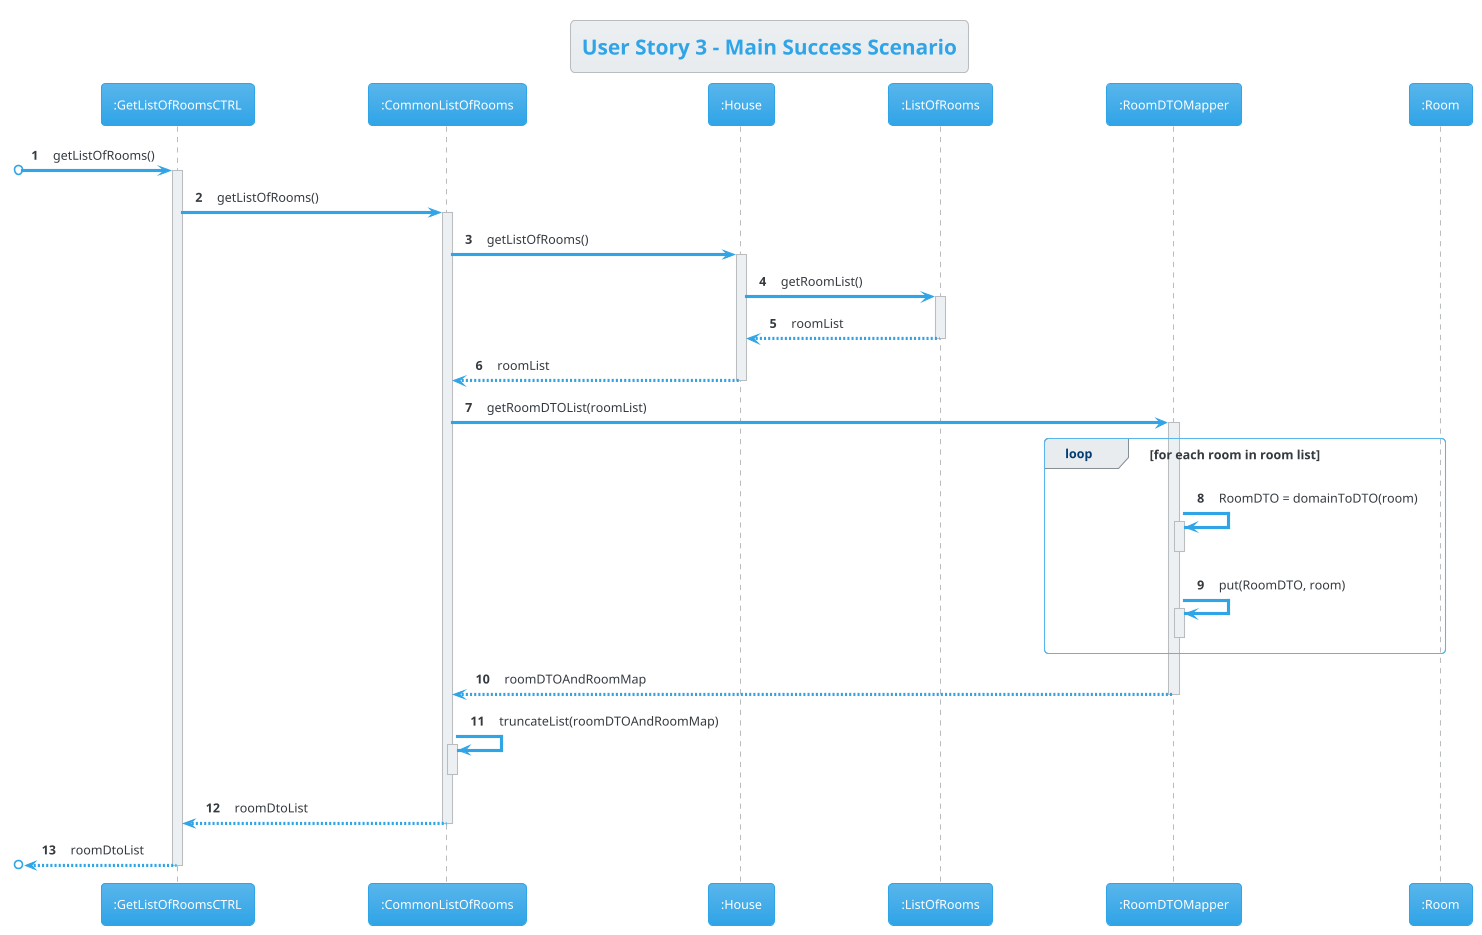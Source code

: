 @startuml
!theme cerulean
skinparam ParticipantPadding 50
autonumber
title User Story 3 - Main Success Scenario

participant ":GetListOfRoomsCTRL" as C
participant ":CommonListOfRooms" as CU
participant ":House" as H
participant ":ListOfRooms" as LR
participant ":RoomDTOMapper" as RM
participant ":Room" as R

[o-> C : getListOfRooms()
activate C
C -> CU : getListOfRooms()
activate CU
CU -> H : getListOfRooms()
activate H
H -> LR : getRoomList()
activate LR
LR --> H : roomList
deactivate LR
H --> CU : roomList
deactivate H
CU -> RM : getRoomDTOList(roomList)
activate RM
loop for each room in room list
RM -> RM : RoomDTO = domainToDTO(room)
activate RM
deactivate RM
RM -> RM : put(RoomDTO, room)
activate RM
deactivate RM
end loop
RM --> CU : roomDTOAndRoomMap
deactivate RM
CU -> CU : truncateList(roomDTOAndRoomMap)
activate CU
deactivate CU
CU --> C : roomDtoList
deactivate CU
[o<-- C : roomDtoList
deactivate C

@enduml
